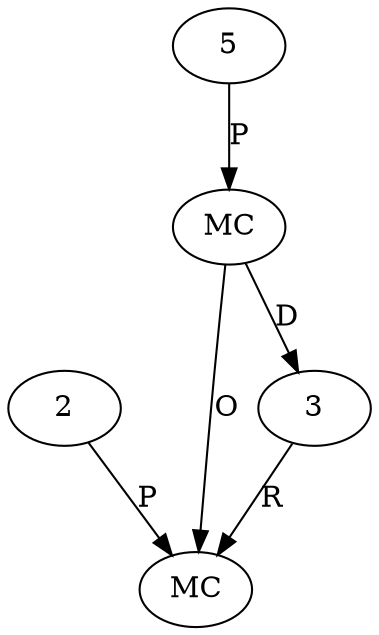 digraph "AUG" {

  1 [ label="MC" s="contains()" t="CharSet" l="335" ];
  2 [ t="char" v="'c'" ];
  3 [ t="CharSet" n="bd" ];
  4 [ label="MC" s="getInstance()" t="CharSet" l="329" ];
  5 [ t="String" v="^-b" ];
  2 -> 1 [ label="P" ];
  4 -> 1 [ label="O" ];
  3 -> 1 [ label="R" ];
  4 -> 3 [ label="D" ];
  5 -> 4 [ label="P" ];
}
